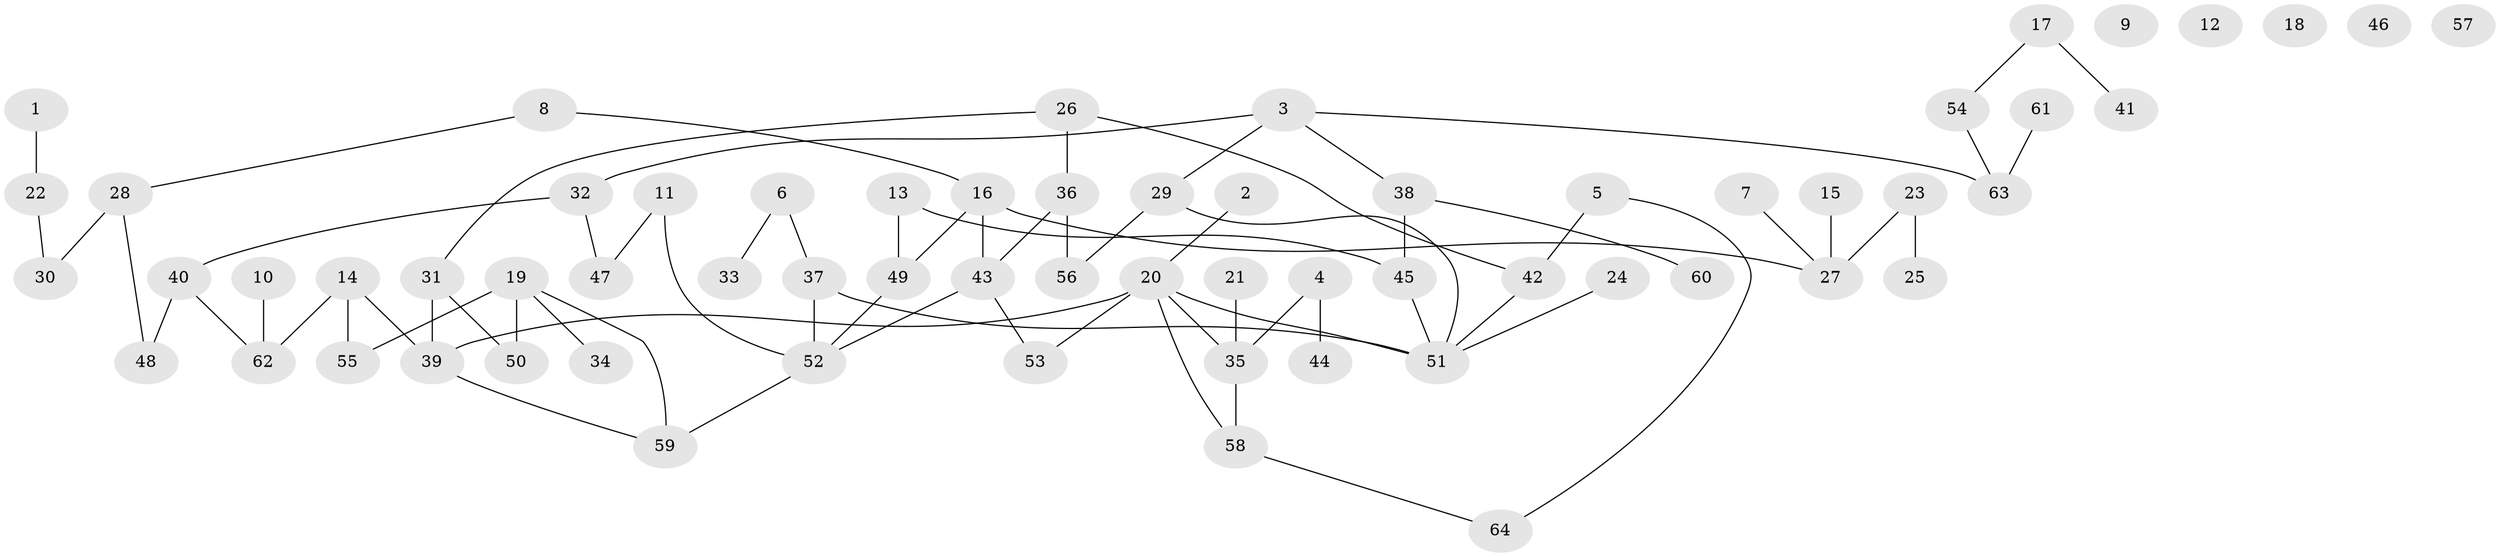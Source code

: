 // Generated by graph-tools (version 1.1) at 2025/12/03/09/25 04:12:56]
// undirected, 64 vertices, 73 edges
graph export_dot {
graph [start="1"]
  node [color=gray90,style=filled];
  1;
  2;
  3;
  4;
  5;
  6;
  7;
  8;
  9;
  10;
  11;
  12;
  13;
  14;
  15;
  16;
  17;
  18;
  19;
  20;
  21;
  22;
  23;
  24;
  25;
  26;
  27;
  28;
  29;
  30;
  31;
  32;
  33;
  34;
  35;
  36;
  37;
  38;
  39;
  40;
  41;
  42;
  43;
  44;
  45;
  46;
  47;
  48;
  49;
  50;
  51;
  52;
  53;
  54;
  55;
  56;
  57;
  58;
  59;
  60;
  61;
  62;
  63;
  64;
  1 -- 22;
  2 -- 20;
  3 -- 29;
  3 -- 32;
  3 -- 38;
  3 -- 63;
  4 -- 35;
  4 -- 44;
  5 -- 42;
  5 -- 64;
  6 -- 33;
  6 -- 37;
  7 -- 27;
  8 -- 16;
  8 -- 28;
  10 -- 62;
  11 -- 47;
  11 -- 52;
  13 -- 45;
  13 -- 49;
  14 -- 39;
  14 -- 55;
  14 -- 62;
  15 -- 27;
  16 -- 27;
  16 -- 43;
  16 -- 49;
  17 -- 41;
  17 -- 54;
  19 -- 34;
  19 -- 50;
  19 -- 55;
  19 -- 59;
  20 -- 35;
  20 -- 39;
  20 -- 51;
  20 -- 53;
  20 -- 58;
  21 -- 35;
  22 -- 30;
  23 -- 25;
  23 -- 27;
  24 -- 51;
  26 -- 31;
  26 -- 36;
  26 -- 42;
  28 -- 30;
  28 -- 48;
  29 -- 51;
  29 -- 56;
  31 -- 39;
  31 -- 50;
  32 -- 40;
  32 -- 47;
  35 -- 58;
  36 -- 43;
  36 -- 56;
  37 -- 51;
  37 -- 52;
  38 -- 45;
  38 -- 60;
  39 -- 59;
  40 -- 48;
  40 -- 62;
  42 -- 51;
  43 -- 52;
  43 -- 53;
  45 -- 51;
  49 -- 52;
  52 -- 59;
  54 -- 63;
  58 -- 64;
  61 -- 63;
}
